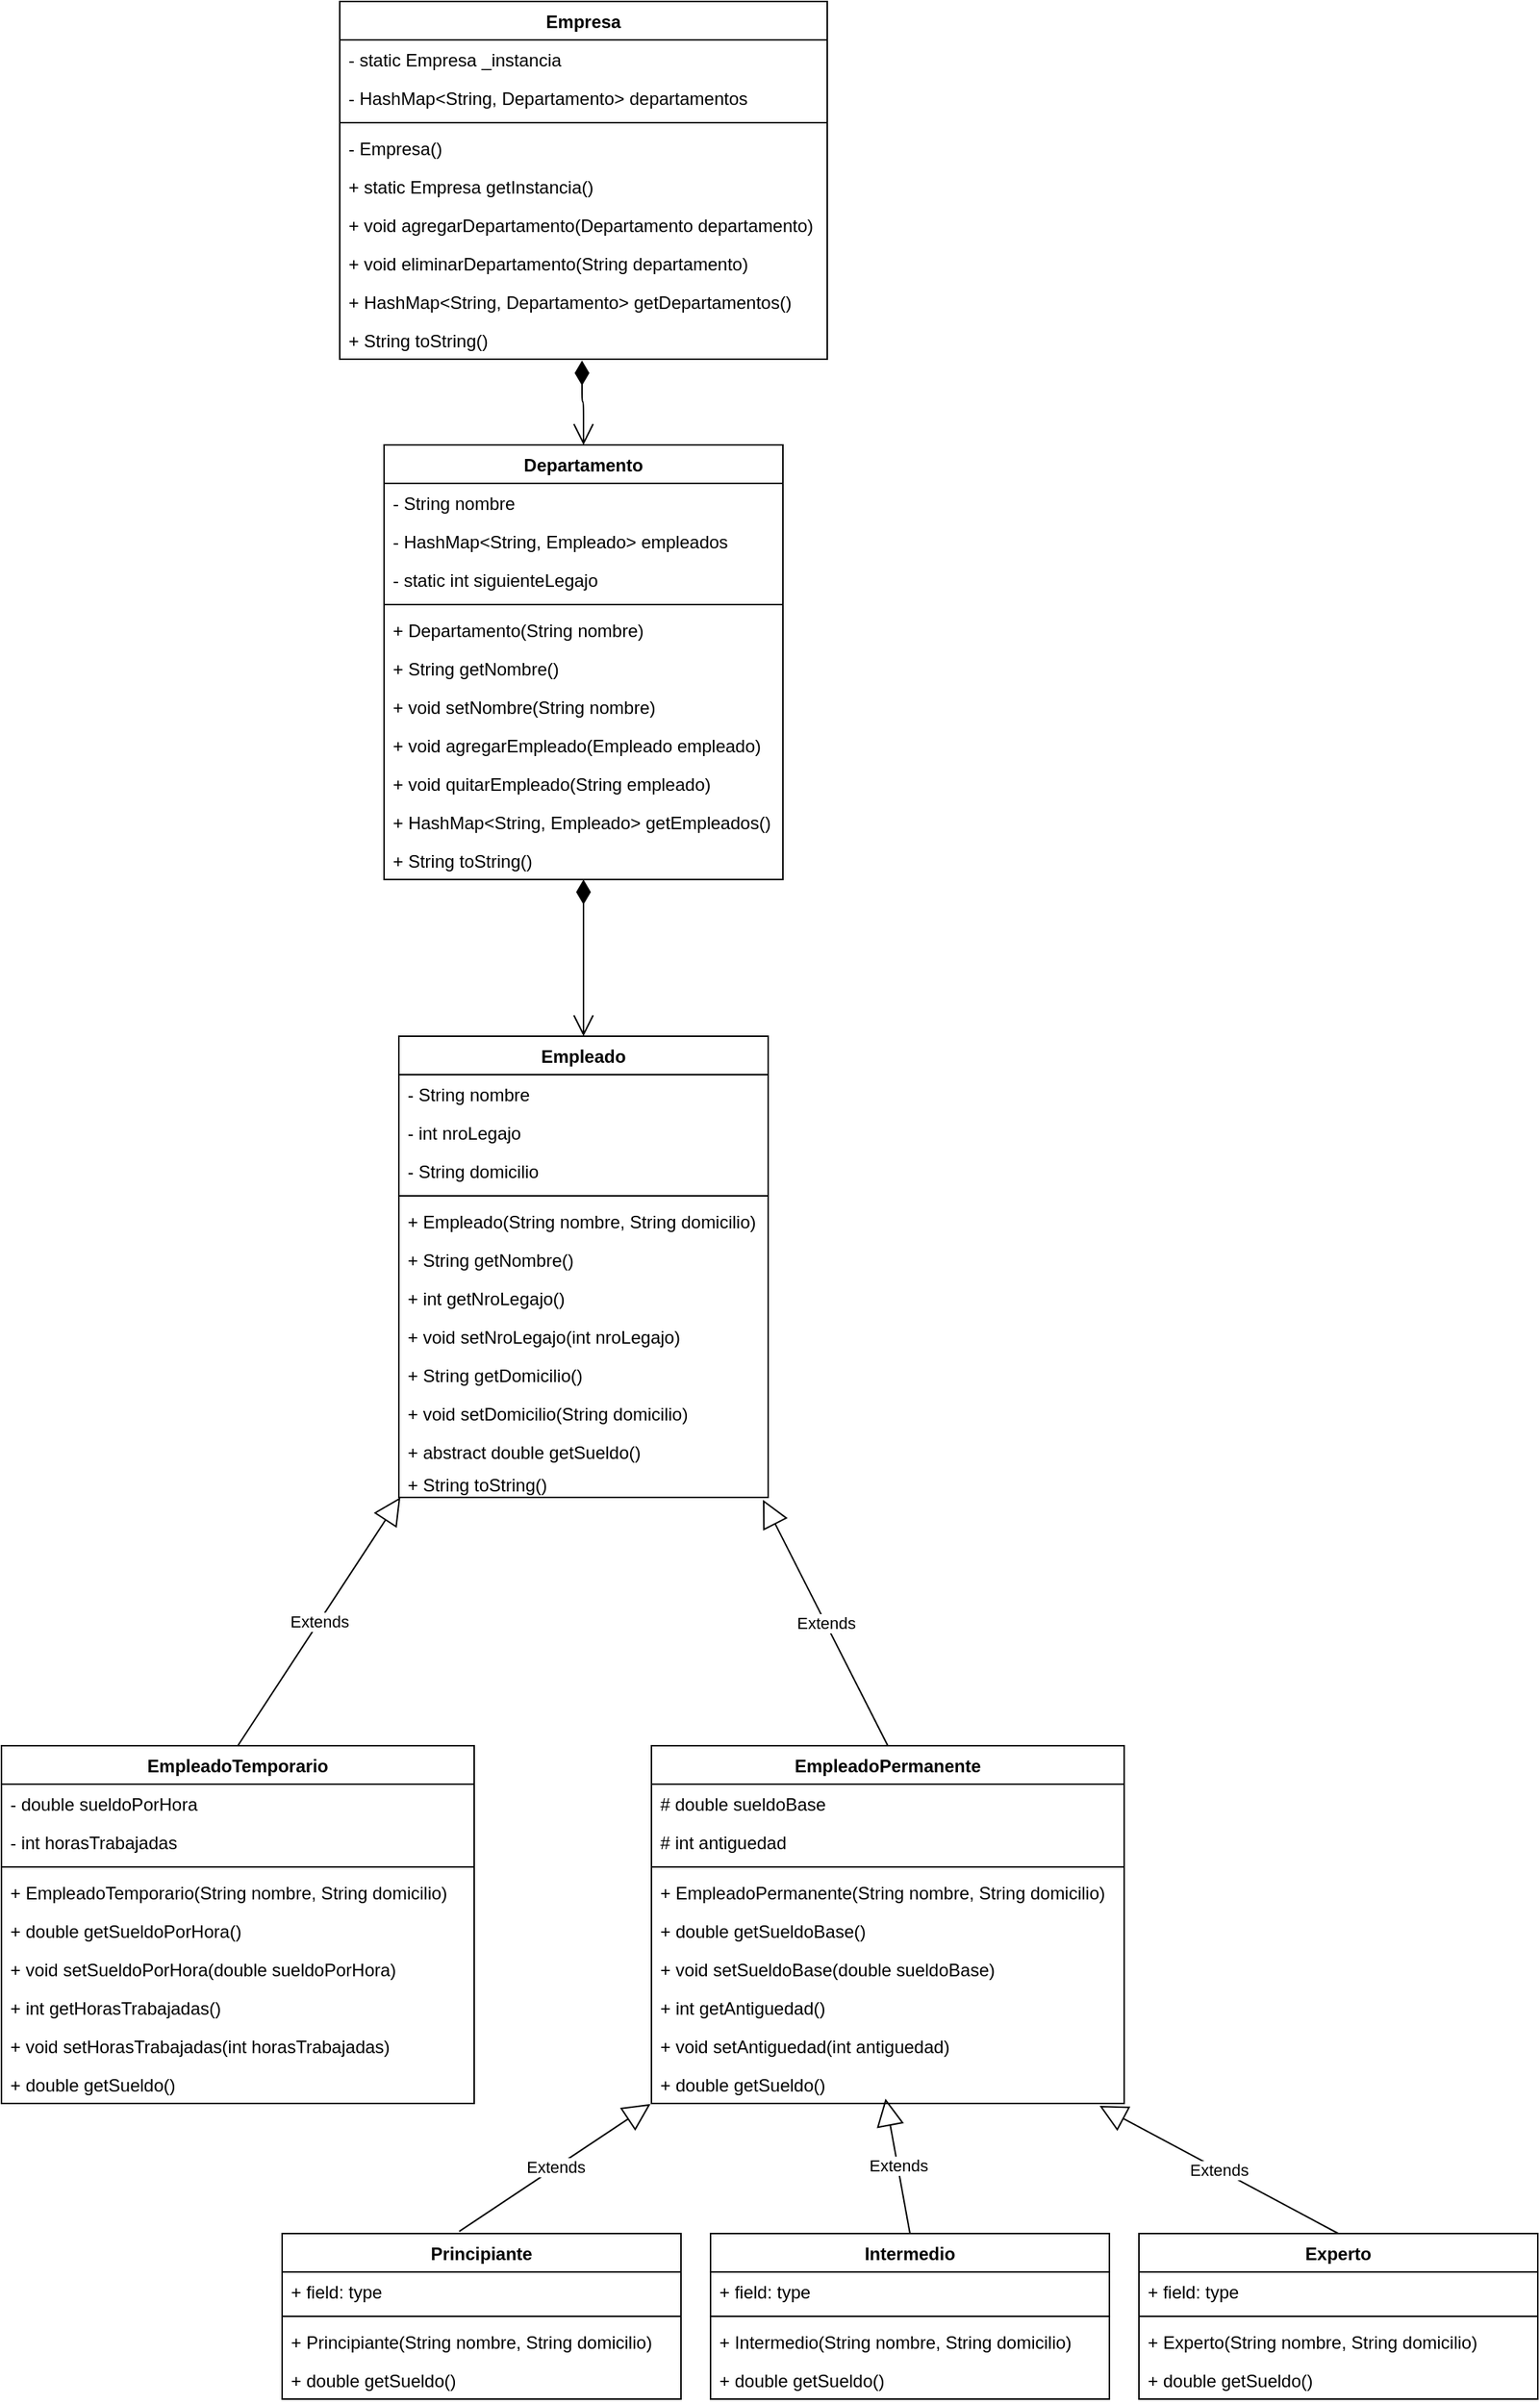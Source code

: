 <mxfile>
    <diagram id="zbE2WQu47e3A63gJBgRW" name="Página-1">
        <mxGraphModel dx="647" dy="366" grid="1" gridSize="10" guides="1" tooltips="1" connect="1" arrows="1" fold="1" page="1" pageScale="1" pageWidth="827" pageHeight="1169" math="0" shadow="0">
            <root>
                <mxCell id="0"/>
                <mxCell id="1" parent="0"/>
                <mxCell id="2" value="Empresa" style="swimlane;fontStyle=1;align=center;verticalAlign=top;childLayout=stackLayout;horizontal=1;startSize=26;horizontalStack=0;resizeParent=1;resizeParentMax=0;resizeLast=0;collapsible=1;marginBottom=0;whiteSpace=wrap;html=1;" parent="1" vertex="1">
                    <mxGeometry x="249" y="20" width="330" height="242" as="geometry"/>
                </mxCell>
                <mxCell id="7" value="- static Empresa _instancia" style="text;strokeColor=none;fillColor=none;align=left;verticalAlign=top;spacingLeft=4;spacingRight=4;overflow=hidden;rotatable=0;points=[[0,0.5],[1,0.5]];portConstraint=eastwest;whiteSpace=wrap;html=1;" parent="2" vertex="1">
                    <mxGeometry y="26" width="330" height="26" as="geometry"/>
                </mxCell>
                <mxCell id="3" value="- HashMap&amp;lt;String, Departamento&amp;gt; departamentos" style="text;strokeColor=none;fillColor=none;align=left;verticalAlign=top;spacingLeft=4;spacingRight=4;overflow=hidden;rotatable=0;points=[[0,0.5],[1,0.5]];portConstraint=eastwest;whiteSpace=wrap;html=1;" parent="2" vertex="1">
                    <mxGeometry y="52" width="330" height="26" as="geometry"/>
                </mxCell>
                <mxCell id="4" value="" style="line;strokeWidth=1;fillColor=none;align=left;verticalAlign=middle;spacingTop=-1;spacingLeft=3;spacingRight=3;rotatable=0;labelPosition=right;points=[];portConstraint=eastwest;strokeColor=inherit;" parent="2" vertex="1">
                    <mxGeometry y="78" width="330" height="8" as="geometry"/>
                </mxCell>
                <mxCell id="6" value="- Empresa()" style="text;strokeColor=none;fillColor=none;align=left;verticalAlign=top;spacingLeft=4;spacingRight=4;overflow=hidden;rotatable=0;points=[[0,0.5],[1,0.5]];portConstraint=eastwest;whiteSpace=wrap;html=1;" parent="2" vertex="1">
                    <mxGeometry y="86" width="330" height="26" as="geometry"/>
                </mxCell>
                <mxCell id="8" value="+ static Empresa getInstancia()" style="text;strokeColor=none;fillColor=none;align=left;verticalAlign=top;spacingLeft=4;spacingRight=4;overflow=hidden;rotatable=0;points=[[0,0.5],[1,0.5]];portConstraint=eastwest;whiteSpace=wrap;html=1;" parent="2" vertex="1">
                    <mxGeometry y="112" width="330" height="26" as="geometry"/>
                </mxCell>
                <mxCell id="9" value="+ void agregarDepartamento(Departamento departamento)" style="text;strokeColor=none;fillColor=none;align=left;verticalAlign=top;spacingLeft=4;spacingRight=4;overflow=hidden;rotatable=0;points=[[0,0.5],[1,0.5]];portConstraint=eastwest;whiteSpace=wrap;html=1;" parent="2" vertex="1">
                    <mxGeometry y="138" width="330" height="26" as="geometry"/>
                </mxCell>
                <mxCell id="10" value="+ void eliminarDepartamento(String departamento)" style="text;strokeColor=none;fillColor=none;align=left;verticalAlign=top;spacingLeft=4;spacingRight=4;overflow=hidden;rotatable=0;points=[[0,0.5],[1,0.5]];portConstraint=eastwest;whiteSpace=wrap;html=1;" parent="2" vertex="1">
                    <mxGeometry y="164" width="330" height="26" as="geometry"/>
                </mxCell>
                <mxCell id="78" value="+&amp;nbsp;&lt;span style=&quot;color: rgb(0, 0, 0);&quot;&gt;HashMap&amp;lt;String, Departamento&amp;gt; getDepartamentos()&lt;/span&gt;" style="text;strokeColor=none;fillColor=none;align=left;verticalAlign=top;spacingLeft=4;spacingRight=4;overflow=hidden;rotatable=0;points=[[0,0.5],[1,0.5]];portConstraint=eastwest;whiteSpace=wrap;html=1;" parent="2" vertex="1">
                    <mxGeometry y="190" width="330" height="26" as="geometry"/>
                </mxCell>
                <mxCell id="5" value="+&amp;nbsp;&lt;span style=&quot;color: rgb(0, 0, 0);&quot;&gt;String toString()&lt;/span&gt;" style="text;strokeColor=none;fillColor=none;align=left;verticalAlign=top;spacingLeft=4;spacingRight=4;overflow=hidden;rotatable=0;points=[[0,0.5],[1,0.5]];portConstraint=eastwest;whiteSpace=wrap;html=1;" parent="2" vertex="1">
                    <mxGeometry y="216" width="330" height="26" as="geometry"/>
                </mxCell>
                <mxCell id="11" value="Departamento" style="swimlane;fontStyle=1;align=center;verticalAlign=top;childLayout=stackLayout;horizontal=1;startSize=26;horizontalStack=0;resizeParent=1;resizeParentMax=0;resizeLast=0;collapsible=1;marginBottom=0;whiteSpace=wrap;html=1;" parent="1" vertex="1">
                    <mxGeometry x="279" y="320" width="270" height="294" as="geometry"/>
                </mxCell>
                <mxCell id="15" value="- String nombre" style="text;strokeColor=none;fillColor=none;align=left;verticalAlign=top;spacingLeft=4;spacingRight=4;overflow=hidden;rotatable=0;points=[[0,0.5],[1,0.5]];portConstraint=eastwest;whiteSpace=wrap;html=1;" parent="11" vertex="1">
                    <mxGeometry y="26" width="270" height="26" as="geometry"/>
                </mxCell>
                <mxCell id="29" value="- HashMap&amp;lt;String, Empleado&amp;gt; empleados" style="text;strokeColor=none;fillColor=none;align=left;verticalAlign=top;spacingLeft=4;spacingRight=4;overflow=hidden;rotatable=0;points=[[0,0.5],[1,0.5]];portConstraint=eastwest;whiteSpace=wrap;html=1;" parent="11" vertex="1">
                    <mxGeometry y="52" width="270" height="26" as="geometry"/>
                </mxCell>
                <mxCell id="12" value="- static int siguienteLegajo" style="text;strokeColor=none;fillColor=none;align=left;verticalAlign=top;spacingLeft=4;spacingRight=4;overflow=hidden;rotatable=0;points=[[0,0.5],[1,0.5]];portConstraint=eastwest;whiteSpace=wrap;html=1;" parent="11" vertex="1">
                    <mxGeometry y="78" width="270" height="26" as="geometry"/>
                </mxCell>
                <mxCell id="13" value="" style="line;strokeWidth=1;fillColor=none;align=left;verticalAlign=middle;spacingTop=-1;spacingLeft=3;spacingRight=3;rotatable=0;labelPosition=right;points=[];portConstraint=eastwest;strokeColor=inherit;" parent="11" vertex="1">
                    <mxGeometry y="104" width="270" height="8" as="geometry"/>
                </mxCell>
                <mxCell id="16" value="+ Departamento(String nombre)" style="text;strokeColor=none;fillColor=none;align=left;verticalAlign=top;spacingLeft=4;spacingRight=4;overflow=hidden;rotatable=0;points=[[0,0.5],[1,0.5]];portConstraint=eastwest;whiteSpace=wrap;html=1;" parent="11" vertex="1">
                    <mxGeometry y="112" width="270" height="26" as="geometry"/>
                </mxCell>
                <mxCell id="17" value="+ String getNombre()" style="text;strokeColor=none;fillColor=none;align=left;verticalAlign=top;spacingLeft=4;spacingRight=4;overflow=hidden;rotatable=0;points=[[0,0.5],[1,0.5]];portConstraint=eastwest;whiteSpace=wrap;html=1;" parent="11" vertex="1">
                    <mxGeometry y="138" width="270" height="26" as="geometry"/>
                </mxCell>
                <mxCell id="18" value="+ void setNombre(String nombre)" style="text;strokeColor=none;fillColor=none;align=left;verticalAlign=top;spacingLeft=4;spacingRight=4;overflow=hidden;rotatable=0;points=[[0,0.5],[1,0.5]];portConstraint=eastwest;whiteSpace=wrap;html=1;" parent="11" vertex="1">
                    <mxGeometry y="164" width="270" height="26" as="geometry"/>
                </mxCell>
                <mxCell id="19" value="+ void agregarEmpleado(Empleado empleado)" style="text;strokeColor=none;fillColor=none;align=left;verticalAlign=top;spacingLeft=4;spacingRight=4;overflow=hidden;rotatable=0;points=[[0,0.5],[1,0.5]];portConstraint=eastwest;whiteSpace=wrap;html=1;" parent="11" vertex="1">
                    <mxGeometry y="190" width="270" height="26" as="geometry"/>
                </mxCell>
                <mxCell id="20" value="+ void quitarEmpleado(String empleado)" style="text;strokeColor=none;fillColor=none;align=left;verticalAlign=top;spacingLeft=4;spacingRight=4;overflow=hidden;rotatable=0;points=[[0,0.5],[1,0.5]];portConstraint=eastwest;whiteSpace=wrap;html=1;" parent="11" vertex="1">
                    <mxGeometry y="216" width="270" height="26" as="geometry"/>
                </mxCell>
                <mxCell id="52" value="+&amp;nbsp;&lt;span style=&quot;color: rgb(0, 0, 0);&quot;&gt;HashMap&amp;lt;String, Empleado&amp;gt; getEmpleados()&lt;/span&gt;" style="text;strokeColor=none;fillColor=none;align=left;verticalAlign=top;spacingLeft=4;spacingRight=4;overflow=hidden;rotatable=0;points=[[0,0.5],[1,0.5]];portConstraint=eastwest;whiteSpace=wrap;html=1;" parent="11" vertex="1">
                    <mxGeometry y="242" width="270" height="26" as="geometry"/>
                </mxCell>
                <mxCell id="14" value="+&amp;nbsp;&lt;span style=&quot;color: rgb(0, 0, 0);&quot;&gt;String toString()&lt;/span&gt;" style="text;strokeColor=none;fillColor=none;align=left;verticalAlign=top;spacingLeft=4;spacingRight=4;overflow=hidden;rotatable=0;points=[[0,0.5],[1,0.5]];portConstraint=eastwest;whiteSpace=wrap;html=1;" parent="11" vertex="1">
                    <mxGeometry y="268" width="270" height="26" as="geometry"/>
                </mxCell>
                <mxCell id="21" value="" style="endArrow=open;html=1;endSize=12;startArrow=diamondThin;startSize=14;startFill=1;edgeStyle=orthogonalEdgeStyle;align=left;verticalAlign=bottom;exitX=0.497;exitY=1.035;exitDx=0;exitDy=0;exitPerimeter=0;entryX=0.5;entryY=0;entryDx=0;entryDy=0;" parent="1" source="5" target="11" edge="1">
                    <mxGeometry x="-1" y="3" relative="1" as="geometry">
                        <mxPoint x="410" y="250" as="sourcePoint"/>
                        <mxPoint x="414" y="380" as="targetPoint"/>
                    </mxGeometry>
                </mxCell>
                <mxCell id="22" value="Empleado" style="swimlane;fontStyle=1;align=center;verticalAlign=top;childLayout=stackLayout;horizontal=1;startSize=26;horizontalStack=0;resizeParent=1;resizeParentMax=0;resizeLast=0;collapsible=1;marginBottom=0;whiteSpace=wrap;html=1;" parent="1" vertex="1">
                    <mxGeometry x="289" y="720" width="250" height="312" as="geometry"/>
                </mxCell>
                <mxCell id="27" value="- String nombre" style="text;strokeColor=none;fillColor=none;align=left;verticalAlign=top;spacingLeft=4;spacingRight=4;overflow=hidden;rotatable=0;points=[[0,0.5],[1,0.5]];portConstraint=eastwest;whiteSpace=wrap;html=1;" parent="22" vertex="1">
                    <mxGeometry y="26" width="250" height="26" as="geometry"/>
                </mxCell>
                <mxCell id="28" value="- int nroLegajo" style="text;strokeColor=none;fillColor=none;align=left;verticalAlign=top;spacingLeft=4;spacingRight=4;overflow=hidden;rotatable=0;points=[[0,0.5],[1,0.5]];portConstraint=eastwest;whiteSpace=wrap;html=1;" parent="22" vertex="1">
                    <mxGeometry y="52" width="250" height="26" as="geometry"/>
                </mxCell>
                <mxCell id="23" value="- String domicilio" style="text;strokeColor=none;fillColor=none;align=left;verticalAlign=top;spacingLeft=4;spacingRight=4;overflow=hidden;rotatable=0;points=[[0,0.5],[1,0.5]];portConstraint=eastwest;whiteSpace=wrap;html=1;" parent="22" vertex="1">
                    <mxGeometry y="78" width="250" height="26" as="geometry"/>
                </mxCell>
                <mxCell id="24" value="" style="line;strokeWidth=1;fillColor=none;align=left;verticalAlign=middle;spacingTop=-1;spacingLeft=3;spacingRight=3;rotatable=0;labelPosition=right;points=[];portConstraint=eastwest;strokeColor=inherit;" parent="22" vertex="1">
                    <mxGeometry y="104" width="250" height="8" as="geometry"/>
                </mxCell>
                <mxCell id="30" value="+ Empleado(String nombre, String domicilio)" style="text;strokeColor=none;fillColor=none;align=left;verticalAlign=top;spacingLeft=4;spacingRight=4;overflow=hidden;rotatable=0;points=[[0,0.5],[1,0.5]];portConstraint=eastwest;whiteSpace=wrap;html=1;" parent="22" vertex="1">
                    <mxGeometry y="112" width="250" height="26" as="geometry"/>
                </mxCell>
                <mxCell id="31" value="+ String getNombre()" style="text;strokeColor=none;fillColor=none;align=left;verticalAlign=top;spacingLeft=4;spacingRight=4;overflow=hidden;rotatable=0;points=[[0,0.5],[1,0.5]];portConstraint=eastwest;whiteSpace=wrap;html=1;" parent="22" vertex="1">
                    <mxGeometry y="138" width="250" height="26" as="geometry"/>
                </mxCell>
                <mxCell id="32" value="+ int getNroLegajo()" style="text;strokeColor=none;fillColor=none;align=left;verticalAlign=top;spacingLeft=4;spacingRight=4;overflow=hidden;rotatable=0;points=[[0,0.5],[1,0.5]];portConstraint=eastwest;whiteSpace=wrap;html=1;" parent="22" vertex="1">
                    <mxGeometry y="164" width="250" height="26" as="geometry"/>
                </mxCell>
                <mxCell id="33" value="+ void setNroLegajo(int nroLegajo)" style="text;strokeColor=none;fillColor=none;align=left;verticalAlign=top;spacingLeft=4;spacingRight=4;overflow=hidden;rotatable=0;points=[[0,0.5],[1,0.5]];portConstraint=eastwest;whiteSpace=wrap;html=1;" parent="22" vertex="1">
                    <mxGeometry y="190" width="250" height="26" as="geometry"/>
                </mxCell>
                <mxCell id="34" value="+ String getDomicilio()" style="text;strokeColor=none;fillColor=none;align=left;verticalAlign=top;spacingLeft=4;spacingRight=4;overflow=hidden;rotatable=0;points=[[0,0.5],[1,0.5]];portConstraint=eastwest;whiteSpace=wrap;html=1;" parent="22" vertex="1">
                    <mxGeometry y="216" width="250" height="26" as="geometry"/>
                </mxCell>
                <mxCell id="35" value="+ void setDomicilio(String domicilio)" style="text;strokeColor=none;fillColor=none;align=left;verticalAlign=top;spacingLeft=4;spacingRight=4;overflow=hidden;rotatable=0;points=[[0,0.5],[1,0.5]];portConstraint=eastwest;whiteSpace=wrap;html=1;" parent="22" vertex="1">
                    <mxGeometry y="242" width="250" height="26" as="geometry"/>
                </mxCell>
                <mxCell id="54" value="+ abstract double getSueldo()" style="text;strokeColor=none;fillColor=none;align=left;verticalAlign=top;spacingLeft=4;spacingRight=4;overflow=hidden;rotatable=0;points=[[0,0.5],[1,0.5]];portConstraint=eastwest;whiteSpace=wrap;html=1;" parent="22" vertex="1">
                    <mxGeometry y="268" width="250" height="22" as="geometry"/>
                </mxCell>
                <mxCell id="25" value="+ String toString()" style="text;strokeColor=none;fillColor=none;align=left;verticalAlign=top;spacingLeft=4;spacingRight=4;overflow=hidden;rotatable=0;points=[[0,0.5],[1,0.5]];portConstraint=eastwest;whiteSpace=wrap;html=1;" parent="22" vertex="1">
                    <mxGeometry y="290" width="250" height="22" as="geometry"/>
                </mxCell>
                <mxCell id="26" value="" style="endArrow=open;html=1;endSize=12;startArrow=diamondThin;startSize=14;startFill=1;edgeStyle=orthogonalEdgeStyle;align=left;verticalAlign=bottom;entryX=0.5;entryY=0;entryDx=0;entryDy=0;exitX=0.5;exitY=1;exitDx=0;exitDy=0;" parent="1" source="11" target="22" edge="1">
                    <mxGeometry x="-1" y="3" relative="1" as="geometry">
                        <mxPoint x="400" y="650" as="sourcePoint"/>
                        <mxPoint x="490" y="730" as="targetPoint"/>
                    </mxGeometry>
                </mxCell>
                <mxCell id="36" value="EmpleadoTemporario" style="swimlane;fontStyle=1;align=center;verticalAlign=top;childLayout=stackLayout;horizontal=1;startSize=26;horizontalStack=0;resizeParent=1;resizeParentMax=0;resizeLast=0;collapsible=1;marginBottom=0;whiteSpace=wrap;html=1;" parent="1" vertex="1">
                    <mxGeometry x="20" y="1200" width="320" height="242" as="geometry"/>
                </mxCell>
                <mxCell id="41" value="- double sueldoPorHora" style="text;strokeColor=none;fillColor=none;align=left;verticalAlign=top;spacingLeft=4;spacingRight=4;overflow=hidden;rotatable=0;points=[[0,0.5],[1,0.5]];portConstraint=eastwest;whiteSpace=wrap;html=1;" parent="36" vertex="1">
                    <mxGeometry y="26" width="320" height="26" as="geometry"/>
                </mxCell>
                <mxCell id="37" value="- int horasTrabajadas" style="text;strokeColor=none;fillColor=none;align=left;verticalAlign=top;spacingLeft=4;spacingRight=4;overflow=hidden;rotatable=0;points=[[0,0.5],[1,0.5]];portConstraint=eastwest;whiteSpace=wrap;html=1;" parent="36" vertex="1">
                    <mxGeometry y="52" width="320" height="26" as="geometry"/>
                </mxCell>
                <mxCell id="38" value="" style="line;strokeWidth=1;fillColor=none;align=left;verticalAlign=middle;spacingTop=-1;spacingLeft=3;spacingRight=3;rotatable=0;labelPosition=right;points=[];portConstraint=eastwest;strokeColor=inherit;" parent="36" vertex="1">
                    <mxGeometry y="78" width="320" height="8" as="geometry"/>
                </mxCell>
                <mxCell id="42" value="+ EmpleadoTemporario(String nombre, String domicilio)" style="text;strokeColor=none;fillColor=none;align=left;verticalAlign=top;spacingLeft=4;spacingRight=4;overflow=hidden;rotatable=0;points=[[0,0.5],[1,0.5]];portConstraint=eastwest;whiteSpace=wrap;html=1;" parent="36" vertex="1">
                    <mxGeometry y="86" width="320" height="26" as="geometry"/>
                </mxCell>
                <mxCell id="43" value="+&amp;nbsp;&lt;span style=&quot;color: rgb(0, 0, 0);&quot;&gt;double getSueldoPorHora()&lt;/span&gt;" style="text;strokeColor=none;fillColor=none;align=left;verticalAlign=top;spacingLeft=4;spacingRight=4;overflow=hidden;rotatable=0;points=[[0,0.5],[1,0.5]];portConstraint=eastwest;whiteSpace=wrap;html=1;" parent="36" vertex="1">
                    <mxGeometry y="112" width="320" height="26" as="geometry"/>
                </mxCell>
                <mxCell id="44" value="+ void&lt;span style=&quot;color: rgb(0, 0, 0);&quot;&gt;&amp;nbsp;setSueldoPorHora(double sueldoPorHora)&lt;/span&gt;" style="text;strokeColor=none;fillColor=none;align=left;verticalAlign=top;spacingLeft=4;spacingRight=4;overflow=hidden;rotatable=0;points=[[0,0.5],[1,0.5]];portConstraint=eastwest;whiteSpace=wrap;html=1;" parent="36" vertex="1">
                    <mxGeometry y="138" width="320" height="26" as="geometry"/>
                </mxCell>
                <mxCell id="45" value="+&amp;nbsp;&lt;span style=&quot;color: rgb(0, 0, 0);&quot;&gt;int getHorasTrabajadas()&lt;/span&gt;" style="text;strokeColor=none;fillColor=none;align=left;verticalAlign=top;spacingLeft=4;spacingRight=4;overflow=hidden;rotatable=0;points=[[0,0.5],[1,0.5]];portConstraint=eastwest;whiteSpace=wrap;html=1;" parent="36" vertex="1">
                    <mxGeometry y="164" width="320" height="26" as="geometry"/>
                </mxCell>
                <mxCell id="46" value="+ void&lt;span style=&quot;color: rgb(0, 0, 0);&quot;&gt;&amp;nbsp;setHorasTrabajadas(&lt;span style=&quot;color: rgb(0, 0, 0);&quot;&gt;int horasTrabajadas&lt;/span&gt;)&lt;/span&gt;" style="text;strokeColor=none;fillColor=none;align=left;verticalAlign=top;spacingLeft=4;spacingRight=4;overflow=hidden;rotatable=0;points=[[0,0.5],[1,0.5]];portConstraint=eastwest;whiteSpace=wrap;html=1;" parent="36" vertex="1">
                    <mxGeometry y="190" width="320" height="26" as="geometry"/>
                </mxCell>
                <mxCell id="39" value="+ double getSueldo()" style="text;strokeColor=none;fillColor=none;align=left;verticalAlign=top;spacingLeft=4;spacingRight=4;overflow=hidden;rotatable=0;points=[[0,0.5],[1,0.5]];portConstraint=eastwest;whiteSpace=wrap;html=1;" parent="36" vertex="1">
                    <mxGeometry y="216" width="320" height="26" as="geometry"/>
                </mxCell>
                <mxCell id="40" value="Extends" style="endArrow=block;endSize=16;endFill=0;html=1;exitX=0.5;exitY=0;exitDx=0;exitDy=0;entryX=0.004;entryY=1;entryDx=0;entryDy=0;entryPerimeter=0;" parent="1" source="36" target="25" edge="1">
                    <mxGeometry width="160" relative="1" as="geometry">
                        <mxPoint x="140" y="1100" as="sourcePoint"/>
                        <mxPoint x="300" y="1130" as="targetPoint"/>
                    </mxGeometry>
                </mxCell>
                <mxCell id="47" value="EmpleadoPermanente" style="swimlane;fontStyle=1;align=center;verticalAlign=top;childLayout=stackLayout;horizontal=1;startSize=26;horizontalStack=0;resizeParent=1;resizeParentMax=0;resizeLast=0;collapsible=1;marginBottom=0;whiteSpace=wrap;html=1;" parent="1" vertex="1">
                    <mxGeometry x="460" y="1200" width="320" height="242" as="geometry"/>
                </mxCell>
                <mxCell id="51" value="# double sueldoBase" style="text;strokeColor=none;fillColor=none;align=left;verticalAlign=top;spacingLeft=4;spacingRight=4;overflow=hidden;rotatable=0;points=[[0,0.5],[1,0.5]];portConstraint=eastwest;whiteSpace=wrap;html=1;" parent="47" vertex="1">
                    <mxGeometry y="26" width="320" height="26" as="geometry"/>
                </mxCell>
                <mxCell id="48" value="# int antiguedad" style="text;strokeColor=none;fillColor=none;align=left;verticalAlign=top;spacingLeft=4;spacingRight=4;overflow=hidden;rotatable=0;points=[[0,0.5],[1,0.5]];portConstraint=eastwest;whiteSpace=wrap;html=1;" parent="47" vertex="1">
                    <mxGeometry y="52" width="320" height="26" as="geometry"/>
                </mxCell>
                <mxCell id="49" value="" style="line;strokeWidth=1;fillColor=none;align=left;verticalAlign=middle;spacingTop=-1;spacingLeft=3;spacingRight=3;rotatable=0;labelPosition=right;points=[];portConstraint=eastwest;strokeColor=inherit;" parent="47" vertex="1">
                    <mxGeometry y="78" width="320" height="8" as="geometry"/>
                </mxCell>
                <mxCell id="55" value="+ EmpleadoPermanente(String nombre, String domicilio)" style="text;strokeColor=none;fillColor=none;align=left;verticalAlign=top;spacingLeft=4;spacingRight=4;overflow=hidden;rotatable=0;points=[[0,0.5],[1,0.5]];portConstraint=eastwest;whiteSpace=wrap;html=1;" parent="47" vertex="1">
                    <mxGeometry y="86" width="320" height="26" as="geometry"/>
                </mxCell>
                <mxCell id="56" value="+&amp;nbsp;&lt;span style=&quot;color: rgb(0, 0, 0);&quot;&gt;double getSueldoBase()&lt;/span&gt;" style="text;strokeColor=none;fillColor=none;align=left;verticalAlign=top;spacingLeft=4;spacingRight=4;overflow=hidden;rotatable=0;points=[[0,0.5],[1,0.5]];portConstraint=eastwest;whiteSpace=wrap;html=1;" parent="47" vertex="1">
                    <mxGeometry y="112" width="320" height="26" as="geometry"/>
                </mxCell>
                <mxCell id="57" value="+&amp;nbsp;&lt;span style=&quot;color: rgb(0, 0, 0);&quot;&gt;void setSueldoBase(&lt;span style=&quot;color: rgb(0, 0, 0);&quot;&gt;double sueldoBase&lt;/span&gt;)&lt;/span&gt;" style="text;strokeColor=none;fillColor=none;align=left;verticalAlign=top;spacingLeft=4;spacingRight=4;overflow=hidden;rotatable=0;points=[[0,0.5],[1,0.5]];portConstraint=eastwest;whiteSpace=wrap;html=1;" parent="47" vertex="1">
                    <mxGeometry y="138" width="320" height="26" as="geometry"/>
                </mxCell>
                <mxCell id="58" value="+&amp;nbsp;&lt;span style=&quot;color: rgb(0, 0, 0);&quot;&gt;int getAntiguedad()&lt;/span&gt;" style="text;strokeColor=none;fillColor=none;align=left;verticalAlign=top;spacingLeft=4;spacingRight=4;overflow=hidden;rotatable=0;points=[[0,0.5],[1,0.5]];portConstraint=eastwest;whiteSpace=wrap;html=1;" parent="47" vertex="1">
                    <mxGeometry y="164" width="320" height="26" as="geometry"/>
                </mxCell>
                <mxCell id="59" value="+&amp;nbsp;&lt;span style=&quot;color: rgb(0, 0, 0);&quot;&gt;void setAntiguedad(&lt;span style=&quot;color: rgb(0, 0, 0);&quot;&gt;int antiguedad&lt;/span&gt;)&lt;/span&gt;" style="text;strokeColor=none;fillColor=none;align=left;verticalAlign=top;spacingLeft=4;spacingRight=4;overflow=hidden;rotatable=0;points=[[0,0.5],[1,0.5]];portConstraint=eastwest;whiteSpace=wrap;html=1;" parent="47" vertex="1">
                    <mxGeometry y="190" width="320" height="26" as="geometry"/>
                </mxCell>
                <mxCell id="50" value="+ double getSueldo()" style="text;strokeColor=none;fillColor=none;align=left;verticalAlign=top;spacingLeft=4;spacingRight=4;overflow=hidden;rotatable=0;points=[[0,0.5],[1,0.5]];portConstraint=eastwest;whiteSpace=wrap;html=1;" parent="47" vertex="1">
                    <mxGeometry y="216" width="320" height="26" as="geometry"/>
                </mxCell>
                <mxCell id="53" value="Extends" style="endArrow=block;endSize=16;endFill=0;html=1;entryX=0.986;entryY=1.075;entryDx=0;entryDy=0;entryPerimeter=0;exitX=0.5;exitY=0;exitDx=0;exitDy=0;" parent="1" source="47" target="25" edge="1">
                    <mxGeometry width="160" relative="1" as="geometry">
                        <mxPoint x="360" y="1210" as="sourcePoint"/>
                        <mxPoint x="520" y="1210" as="targetPoint"/>
                    </mxGeometry>
                </mxCell>
                <mxCell id="60" value="Principiante" style="swimlane;fontStyle=1;align=center;verticalAlign=top;childLayout=stackLayout;horizontal=1;startSize=26;horizontalStack=0;resizeParent=1;resizeParentMax=0;resizeLast=0;collapsible=1;marginBottom=0;whiteSpace=wrap;html=1;" parent="1" vertex="1">
                    <mxGeometry x="210" y="1530" width="270" height="112" as="geometry"/>
                </mxCell>
                <mxCell id="61" value="+ field: type" style="text;strokeColor=none;fillColor=none;align=left;verticalAlign=top;spacingLeft=4;spacingRight=4;overflow=hidden;rotatable=0;points=[[0,0.5],[1,0.5]];portConstraint=eastwest;whiteSpace=wrap;html=1;" parent="60" vertex="1">
                    <mxGeometry y="26" width="270" height="26" as="geometry"/>
                </mxCell>
                <mxCell id="62" value="" style="line;strokeWidth=1;fillColor=none;align=left;verticalAlign=middle;spacingTop=-1;spacingLeft=3;spacingRight=3;rotatable=0;labelPosition=right;points=[];portConstraint=eastwest;strokeColor=inherit;" parent="60" vertex="1">
                    <mxGeometry y="52" width="270" height="8" as="geometry"/>
                </mxCell>
                <mxCell id="65" value="+ Principiante(String nombre, String domicilio)" style="text;strokeColor=none;fillColor=none;align=left;verticalAlign=top;spacingLeft=4;spacingRight=4;overflow=hidden;rotatable=0;points=[[0,0.5],[1,0.5]];portConstraint=eastwest;whiteSpace=wrap;html=1;" parent="60" vertex="1">
                    <mxGeometry y="60" width="270" height="26" as="geometry"/>
                </mxCell>
                <mxCell id="63" value="+ double getSueldo()" style="text;strokeColor=none;fillColor=none;align=left;verticalAlign=top;spacingLeft=4;spacingRight=4;overflow=hidden;rotatable=0;points=[[0,0.5],[1,0.5]];portConstraint=eastwest;whiteSpace=wrap;html=1;" parent="60" vertex="1">
                    <mxGeometry y="86" width="270" height="26" as="geometry"/>
                </mxCell>
                <mxCell id="64" value="Extends" style="endArrow=block;endSize=16;endFill=0;html=1;exitX=0.444;exitY=-0.013;exitDx=0;exitDy=0;exitPerimeter=0;entryX=-0.002;entryY=1.015;entryDx=0;entryDy=0;entryPerimeter=0;" parent="1" source="60" target="50" edge="1">
                    <mxGeometry width="160" relative="1" as="geometry">
                        <mxPoint x="390" y="1380" as="sourcePoint"/>
                        <mxPoint x="550" y="1380" as="targetPoint"/>
                    </mxGeometry>
                </mxCell>
                <mxCell id="66" value="Intermedio" style="swimlane;fontStyle=1;align=center;verticalAlign=top;childLayout=stackLayout;horizontal=1;startSize=26;horizontalStack=0;resizeParent=1;resizeParentMax=0;resizeLast=0;collapsible=1;marginBottom=0;whiteSpace=wrap;html=1;" parent="1" vertex="1">
                    <mxGeometry x="500" y="1530" width="270" height="112" as="geometry"/>
                </mxCell>
                <mxCell id="67" value="+ field: type" style="text;strokeColor=none;fillColor=none;align=left;verticalAlign=top;spacingLeft=4;spacingRight=4;overflow=hidden;rotatable=0;points=[[0,0.5],[1,0.5]];portConstraint=eastwest;whiteSpace=wrap;html=1;" parent="66" vertex="1">
                    <mxGeometry y="26" width="270" height="26" as="geometry"/>
                </mxCell>
                <mxCell id="68" value="" style="line;strokeWidth=1;fillColor=none;align=left;verticalAlign=middle;spacingTop=-1;spacingLeft=3;spacingRight=3;rotatable=0;labelPosition=right;points=[];portConstraint=eastwest;strokeColor=inherit;" parent="66" vertex="1">
                    <mxGeometry y="52" width="270" height="8" as="geometry"/>
                </mxCell>
                <mxCell id="69" value="+ Intermedio(String nombre, String domicilio)" style="text;strokeColor=none;fillColor=none;align=left;verticalAlign=top;spacingLeft=4;spacingRight=4;overflow=hidden;rotatable=0;points=[[0,0.5],[1,0.5]];portConstraint=eastwest;whiteSpace=wrap;html=1;" parent="66" vertex="1">
                    <mxGeometry y="60" width="270" height="26" as="geometry"/>
                </mxCell>
                <mxCell id="70" value="+ double getSueldo()" style="text;strokeColor=none;fillColor=none;align=left;verticalAlign=top;spacingLeft=4;spacingRight=4;overflow=hidden;rotatable=0;points=[[0,0.5],[1,0.5]];portConstraint=eastwest;whiteSpace=wrap;html=1;" parent="66" vertex="1">
                    <mxGeometry y="86" width="270" height="26" as="geometry"/>
                </mxCell>
                <mxCell id="71" value="Experto" style="swimlane;fontStyle=1;align=center;verticalAlign=top;childLayout=stackLayout;horizontal=1;startSize=26;horizontalStack=0;resizeParent=1;resizeParentMax=0;resizeLast=0;collapsible=1;marginBottom=0;whiteSpace=wrap;html=1;" parent="1" vertex="1">
                    <mxGeometry x="790" y="1530" width="270" height="112" as="geometry"/>
                </mxCell>
                <mxCell id="72" value="+ field: type" style="text;strokeColor=none;fillColor=none;align=left;verticalAlign=top;spacingLeft=4;spacingRight=4;overflow=hidden;rotatable=0;points=[[0,0.5],[1,0.5]];portConstraint=eastwest;whiteSpace=wrap;html=1;" parent="71" vertex="1">
                    <mxGeometry y="26" width="270" height="26" as="geometry"/>
                </mxCell>
                <mxCell id="73" value="" style="line;strokeWidth=1;fillColor=none;align=left;verticalAlign=middle;spacingTop=-1;spacingLeft=3;spacingRight=3;rotatable=0;labelPosition=right;points=[];portConstraint=eastwest;strokeColor=inherit;" parent="71" vertex="1">
                    <mxGeometry y="52" width="270" height="8" as="geometry"/>
                </mxCell>
                <mxCell id="74" value="+ Experto(String nombre, String domicilio)" style="text;strokeColor=none;fillColor=none;align=left;verticalAlign=top;spacingLeft=4;spacingRight=4;overflow=hidden;rotatable=0;points=[[0,0.5],[1,0.5]];portConstraint=eastwest;whiteSpace=wrap;html=1;" parent="71" vertex="1">
                    <mxGeometry y="60" width="270" height="26" as="geometry"/>
                </mxCell>
                <mxCell id="75" value="+ double getSueldo()" style="text;strokeColor=none;fillColor=none;align=left;verticalAlign=top;spacingLeft=4;spacingRight=4;overflow=hidden;rotatable=0;points=[[0,0.5],[1,0.5]];portConstraint=eastwest;whiteSpace=wrap;html=1;" parent="71" vertex="1">
                    <mxGeometry y="86" width="270" height="26" as="geometry"/>
                </mxCell>
                <mxCell id="76" value="Extends" style="endArrow=block;endSize=16;endFill=0;html=1;exitX=0.5;exitY=0;exitDx=0;exitDy=0;entryX=0.948;entryY=1.062;entryDx=0;entryDy=0;entryPerimeter=0;" parent="1" source="71" target="50" edge="1">
                    <mxGeometry width="160" relative="1" as="geometry">
                        <mxPoint x="800" y="1490" as="sourcePoint"/>
                        <mxPoint x="960" y="1490" as="targetPoint"/>
                    </mxGeometry>
                </mxCell>
                <mxCell id="77" value="Extends" style="endArrow=block;endSize=16;endFill=0;html=1;entryX=0.495;entryY=0.874;entryDx=0;entryDy=0;entryPerimeter=0;exitX=0.5;exitY=0;exitDx=0;exitDy=0;" parent="1" source="66" target="50" edge="1">
                    <mxGeometry width="160" relative="1" as="geometry">
                        <mxPoint x="540" y="1490" as="sourcePoint"/>
                        <mxPoint x="700" y="1490" as="targetPoint"/>
                    </mxGeometry>
                </mxCell>
            </root>
        </mxGraphModel>
    </diagram>
</mxfile>
